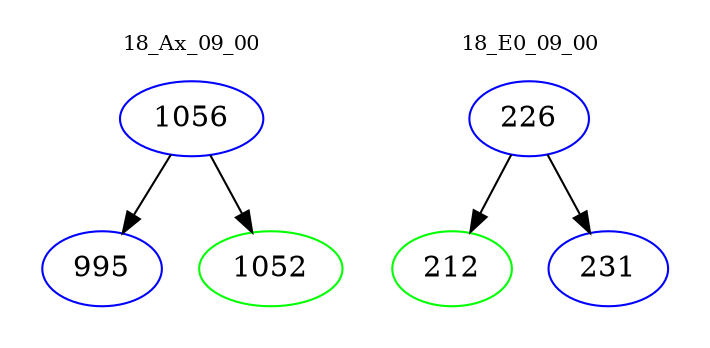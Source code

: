 digraph{
subgraph cluster_0 {
color = white
label = "18_Ax_09_00";
fontsize=10;
T0_1056 [label="1056", color="blue"]
T0_1056 -> T0_995 [color="black"]
T0_995 [label="995", color="blue"]
T0_1056 -> T0_1052 [color="black"]
T0_1052 [label="1052", color="green"]
}
subgraph cluster_1 {
color = white
label = "18_E0_09_00";
fontsize=10;
T1_226 [label="226", color="blue"]
T1_226 -> T1_212 [color="black"]
T1_212 [label="212", color="green"]
T1_226 -> T1_231 [color="black"]
T1_231 [label="231", color="blue"]
}
}
